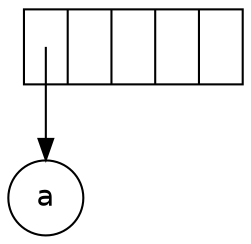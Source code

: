 digraph G {
	node [fontname="Helvetica",shape=circle];

	stack [shape=record,label="<0>|<1>|<2>|<3>|<4>"];

	stack:0:c -> a [tailclip=false];
}
